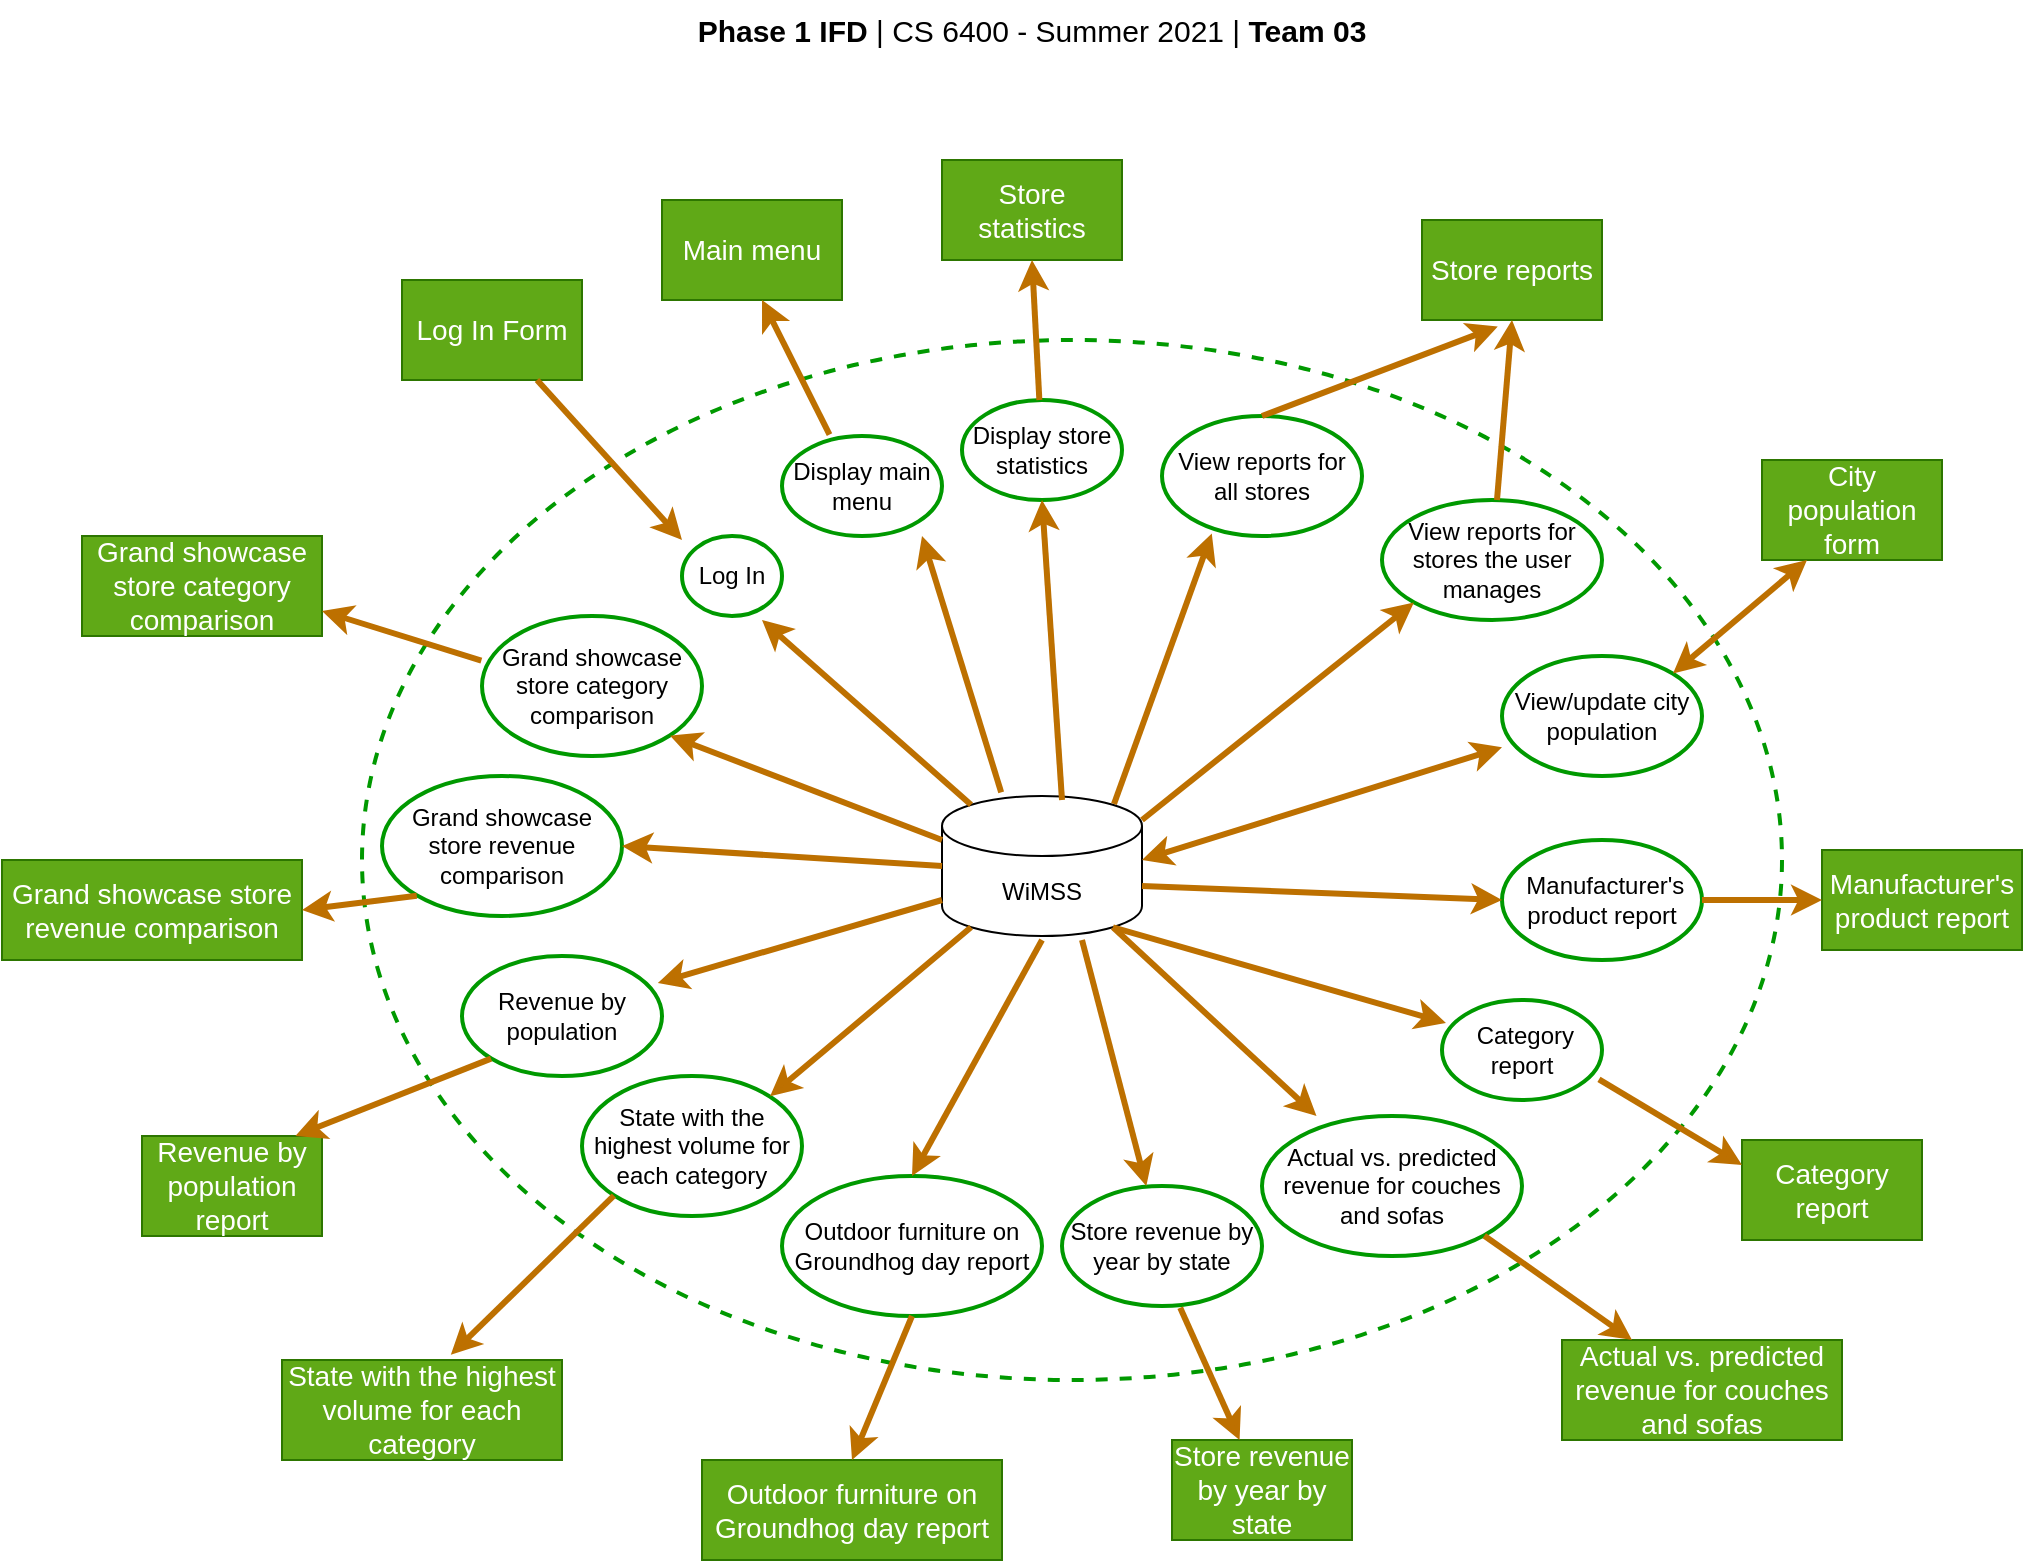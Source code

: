 <mxfile version="14.7.6" type="github">
  <diagram id="ces8d5t5yXuRhESEuvLp" name="Page-1">
    <mxGraphModel dx="1678" dy="805" grid="1" gridSize="10" guides="1" tooltips="1" connect="1" arrows="1" fold="1" page="1" pageScale="1" pageWidth="1100" pageHeight="850" math="0" shadow="0">
      <root>
        <mxCell id="0" />
        <mxCell id="1" parent="0" />
        <mxCell id="saFpu8oyCzzNO-HhyJlg-83" value="" style="ellipse;whiteSpace=wrap;html=1;fontSize=14;strokeColor=#009900;dashed=1;strokeWidth=2;fillColor=none;" vertex="1" parent="1">
          <mxGeometry x="200" y="190" width="710" height="520" as="geometry" />
        </mxCell>
        <mxCell id="saFpu8oyCzzNO-HhyJlg-1" value="WiMSS" style="shape=cylinder3;whiteSpace=wrap;html=1;boundedLbl=1;backgroundOutline=1;size=15;" vertex="1" parent="1">
          <mxGeometry x="490" y="418" width="100" height="70" as="geometry" />
        </mxCell>
        <mxCell id="saFpu8oyCzzNO-HhyJlg-2" value="Log In" style="strokeWidth=2;html=1;shape=mxgraph.flowchart.start_1;whiteSpace=wrap;strokeColor=#009900;" vertex="1" parent="1">
          <mxGeometry x="360" y="288" width="50" height="40" as="geometry" />
        </mxCell>
        <mxCell id="saFpu8oyCzzNO-HhyJlg-4" value="Display main menu" style="strokeWidth=2;html=1;shape=mxgraph.flowchart.start_1;whiteSpace=wrap;strokeColor=#009900;" vertex="1" parent="1">
          <mxGeometry x="410" y="238" width="80" height="50" as="geometry" />
        </mxCell>
        <mxCell id="saFpu8oyCzzNO-HhyJlg-5" value="Display store statistics" style="strokeWidth=2;html=1;shape=mxgraph.flowchart.start_1;whiteSpace=wrap;strokeColor=#009900;" vertex="1" parent="1">
          <mxGeometry x="500" y="220" width="80" height="50" as="geometry" />
        </mxCell>
        <mxCell id="saFpu8oyCzzNO-HhyJlg-6" value="View reports for all stores" style="strokeWidth=2;html=1;shape=mxgraph.flowchart.start_1;whiteSpace=wrap;strokeColor=#009900;" vertex="1" parent="1">
          <mxGeometry x="600" y="228" width="100" height="60" as="geometry" />
        </mxCell>
        <mxCell id="saFpu8oyCzzNO-HhyJlg-7" value="View/update city population" style="strokeWidth=2;html=1;shape=mxgraph.flowchart.start_1;whiteSpace=wrap;strokeColor=#009900;" vertex="1" parent="1">
          <mxGeometry x="770" y="348" width="100" height="60" as="geometry" />
        </mxCell>
        <mxCell id="saFpu8oyCzzNO-HhyJlg-8" value="&amp;nbsp;Manufacturer&#39;s product report" style="strokeWidth=2;html=1;shape=mxgraph.flowchart.start_1;whiteSpace=wrap;strokeColor=#009900;" vertex="1" parent="1">
          <mxGeometry x="770" y="440" width="100" height="60" as="geometry" />
        </mxCell>
        <mxCell id="saFpu8oyCzzNO-HhyJlg-9" value="&amp;nbsp;Category report" style="strokeWidth=2;html=1;shape=mxgraph.flowchart.start_1;whiteSpace=wrap;strokeColor=#009900;" vertex="1" parent="1">
          <mxGeometry x="740" y="520" width="80" height="50" as="geometry" />
        </mxCell>
        <mxCell id="saFpu8oyCzzNO-HhyJlg-10" value="Actual vs. predicted revenue for couches and sofas" style="strokeWidth=2;html=1;shape=mxgraph.flowchart.start_1;whiteSpace=wrap;strokeColor=#009900;" vertex="1" parent="1">
          <mxGeometry x="650" y="578" width="130" height="70" as="geometry" />
        </mxCell>
        <mxCell id="saFpu8oyCzzNO-HhyJlg-11" value="Store revenue by year by state" style="strokeWidth=2;html=1;shape=mxgraph.flowchart.start_1;whiteSpace=wrap;strokeColor=#009900;" vertex="1" parent="1">
          <mxGeometry x="550" y="613" width="100" height="60" as="geometry" />
        </mxCell>
        <mxCell id="saFpu8oyCzzNO-HhyJlg-12" value="Outdoor furniture on Groundhog day report" style="strokeWidth=2;html=1;shape=mxgraph.flowchart.start_1;whiteSpace=wrap;strokeColor=#009900;" vertex="1" parent="1">
          <mxGeometry x="410" y="608" width="130" height="70" as="geometry" />
        </mxCell>
        <mxCell id="saFpu8oyCzzNO-HhyJlg-13" value="State with the highest volume for each category" style="strokeWidth=2;html=1;shape=mxgraph.flowchart.start_1;whiteSpace=wrap;strokeColor=#009900;" vertex="1" parent="1">
          <mxGeometry x="310" y="558" width="110" height="70" as="geometry" />
        </mxCell>
        <mxCell id="saFpu8oyCzzNO-HhyJlg-14" value="Revenue by population" style="strokeWidth=2;html=1;shape=mxgraph.flowchart.start_1;whiteSpace=wrap;strokeColor=#009900;" vertex="1" parent="1">
          <mxGeometry x="250" y="498" width="100" height="60" as="geometry" />
        </mxCell>
        <mxCell id="saFpu8oyCzzNO-HhyJlg-15" value="Grand showcase store revenue comparison" style="strokeWidth=2;html=1;shape=mxgraph.flowchart.start_1;whiteSpace=wrap;strokeColor=#009900;" vertex="1" parent="1">
          <mxGeometry x="210" y="408" width="120" height="70" as="geometry" />
        </mxCell>
        <mxCell id="saFpu8oyCzzNO-HhyJlg-16" value="Grand showcase store category comparison" style="strokeWidth=2;html=1;shape=mxgraph.flowchart.start_1;whiteSpace=wrap;strokeColor=#009900;" vertex="1" parent="1">
          <mxGeometry x="260" y="328" width="110" height="70" as="geometry" />
        </mxCell>
        <mxCell id="saFpu8oyCzzNO-HhyJlg-17" value="View reports for stores the user manages" style="strokeWidth=2;html=1;shape=mxgraph.flowchart.start_1;whiteSpace=wrap;strokeColor=#009900;" vertex="1" parent="1">
          <mxGeometry x="710" y="270" width="110" height="60" as="geometry" />
        </mxCell>
        <mxCell id="saFpu8oyCzzNO-HhyJlg-18" value="&lt;b style=&quot;font-size: 15px;&quot;&gt;Phase 1 IFD&lt;/b&gt; | CS 6400 - Summer 2021 |&lt;b style=&quot;font-size: 15px;&quot;&gt; Team 03&lt;/b&gt;" style="rounded=1;whiteSpace=wrap;html=1;fontSize=15;strokeColor=none;" vertex="1" parent="1">
          <mxGeometry x="170" y="20" width="730" height="30" as="geometry" />
        </mxCell>
        <mxCell id="saFpu8oyCzzNO-HhyJlg-21" value="Log In Form" style="rounded=0;whiteSpace=wrap;html=1;fontSize=14;fillColor=#60a917;strokeColor=#2D7600;fontColor=#ffffff;" vertex="1" parent="1">
          <mxGeometry x="220" y="160" width="90" height="50" as="geometry" />
        </mxCell>
        <mxCell id="saFpu8oyCzzNO-HhyJlg-23" value="" style="endArrow=classic;html=1;fontSize=14;exitX=0.145;exitY=0;exitDx=0;exitDy=4.35;exitPerimeter=0;fillColor=#f0a30a;strokeColor=#BD7000;strokeWidth=3;" edge="1" parent="1" source="saFpu8oyCzzNO-HhyJlg-1">
          <mxGeometry width="50" height="50" relative="1" as="geometry">
            <mxPoint x="430" y="398" as="sourcePoint" />
            <mxPoint x="400" y="330" as="targetPoint" />
          </mxGeometry>
        </mxCell>
        <mxCell id="saFpu8oyCzzNO-HhyJlg-24" value="" style="endArrow=classic;html=1;fontSize=14;fillColor=#f0a30a;strokeColor=#BD7000;strokeWidth=3;exitX=0.75;exitY=1;exitDx=0;exitDy=0;" edge="1" parent="1" source="saFpu8oyCzzNO-HhyJlg-21">
          <mxGeometry width="50" height="50" relative="1" as="geometry">
            <mxPoint x="290" y="220" as="sourcePoint" />
            <mxPoint x="360" y="290" as="targetPoint" />
          </mxGeometry>
        </mxCell>
        <mxCell id="saFpu8oyCzzNO-HhyJlg-27" value="" style="endArrow=classic;html=1;fontSize=14;strokeColor=#BD7000;strokeWidth=3;fillColor=#f0a30a;entryX=0.5;entryY=1;entryDx=0;entryDy=0;entryPerimeter=0;" edge="1" parent="1" target="saFpu8oyCzzNO-HhyJlg-5">
          <mxGeometry width="50" height="50" relative="1" as="geometry">
            <mxPoint x="550" y="420" as="sourcePoint" />
            <mxPoint x="566" y="280" as="targetPoint" />
          </mxGeometry>
        </mxCell>
        <mxCell id="saFpu8oyCzzNO-HhyJlg-28" value="" style="endArrow=classic;html=1;fontSize=14;strokeColor=#BD7000;strokeWidth=3;fillColor=#f0a30a;exitX=0.296;exitY=-0.026;exitDx=0;exitDy=0;exitPerimeter=0;" edge="1" parent="1" source="saFpu8oyCzzNO-HhyJlg-1">
          <mxGeometry width="50" height="50" relative="1" as="geometry">
            <mxPoint x="520" y="400" as="sourcePoint" />
            <mxPoint x="480" y="288" as="targetPoint" />
          </mxGeometry>
        </mxCell>
        <mxCell id="saFpu8oyCzzNO-HhyJlg-33" value="" style="endArrow=classic;html=1;fontSize=14;strokeColor=#BD7000;strokeWidth=3;fillColor=#f0a30a;entryX=0.249;entryY=0.979;entryDx=0;entryDy=0;entryPerimeter=0;" edge="1" parent="1" target="saFpu8oyCzzNO-HhyJlg-6">
          <mxGeometry width="50" height="50" relative="1" as="geometry">
            <mxPoint x="576" y="422" as="sourcePoint" />
            <mxPoint x="650" y="280" as="targetPoint" />
          </mxGeometry>
        </mxCell>
        <mxCell id="saFpu8oyCzzNO-HhyJlg-34" style="edgeStyle=none;orthogonalLoop=1;jettySize=auto;html=1;entryX=0.602;entryY=0.008;entryDx=0;entryDy=0;entryPerimeter=0;fontSize=14;strokeColor=#BD7000;strokeWidth=3;fillColor=#f0a30a;" edge="1" parent="1" source="saFpu8oyCzzNO-HhyJlg-1" target="saFpu8oyCzzNO-HhyJlg-1">
          <mxGeometry relative="1" as="geometry" />
        </mxCell>
        <mxCell id="saFpu8oyCzzNO-HhyJlg-37" value="" style="endArrow=classic;html=1;fontSize=14;strokeColor=#BD7000;strokeWidth=3;fillColor=#f0a30a;entryX=0.145;entryY=0.855;entryDx=0;entryDy=0;entryPerimeter=0;" edge="1" parent="1" target="saFpu8oyCzzNO-HhyJlg-17">
          <mxGeometry width="50" height="50" relative="1" as="geometry">
            <mxPoint x="590" y="430" as="sourcePoint" />
            <mxPoint x="740" y="340" as="targetPoint" />
          </mxGeometry>
        </mxCell>
        <mxCell id="saFpu8oyCzzNO-HhyJlg-38" style="edgeStyle=none;orthogonalLoop=1;jettySize=auto;html=1;entryX=1;entryY=0;entryDx=0;entryDy=15;entryPerimeter=0;fontSize=14;strokeColor=#BD7000;strokeWidth=3;fillColor=#f0a30a;" edge="1" parent="1" source="saFpu8oyCzzNO-HhyJlg-1" target="saFpu8oyCzzNO-HhyJlg-1">
          <mxGeometry relative="1" as="geometry" />
        </mxCell>
        <mxCell id="saFpu8oyCzzNO-HhyJlg-39" value="" style="endArrow=classic;startArrow=classic;html=1;fontSize=14;strokeColor=#BD7000;strokeWidth=3;fillColor=#f0a30a;" edge="1" parent="1" target="saFpu8oyCzzNO-HhyJlg-7">
          <mxGeometry width="50" height="50" relative="1" as="geometry">
            <mxPoint x="590" y="450" as="sourcePoint" />
            <mxPoint x="650" y="390" as="targetPoint" />
          </mxGeometry>
        </mxCell>
        <mxCell id="saFpu8oyCzzNO-HhyJlg-40" style="edgeStyle=none;orthogonalLoop=1;jettySize=auto;html=1;entryX=1;entryY=0.5;entryDx=0;entryDy=0;entryPerimeter=0;fontSize=14;strokeColor=#BD7000;strokeWidth=3;fillColor=#f0a30a;" edge="1" parent="1" source="saFpu8oyCzzNO-HhyJlg-1" target="saFpu8oyCzzNO-HhyJlg-1">
          <mxGeometry relative="1" as="geometry" />
        </mxCell>
        <mxCell id="saFpu8oyCzzNO-HhyJlg-41" value="" style="endArrow=classic;html=1;fontSize=14;strokeColor=#BD7000;strokeWidth=3;fillColor=#f0a30a;exitX=1;exitY=0;exitDx=0;exitDy=45;exitPerimeter=0;entryX=0;entryY=0.5;entryDx=0;entryDy=0;entryPerimeter=0;" edge="1" parent="1" source="saFpu8oyCzzNO-HhyJlg-1" target="saFpu8oyCzzNO-HhyJlg-8">
          <mxGeometry width="50" height="50" relative="1" as="geometry">
            <mxPoint x="600" y="440" as="sourcePoint" />
            <mxPoint x="760" y="470" as="targetPoint" />
          </mxGeometry>
        </mxCell>
        <mxCell id="saFpu8oyCzzNO-HhyJlg-43" value="" style="endArrow=classic;html=1;fontSize=14;strokeColor=#BD7000;strokeWidth=3;fillColor=#f0a30a;entryX=0.025;entryY=0.229;entryDx=0;entryDy=0;entryPerimeter=0;exitX=0.855;exitY=1;exitDx=0;exitDy=-4.35;exitPerimeter=0;" edge="1" parent="1" source="saFpu8oyCzzNO-HhyJlg-1" target="saFpu8oyCzzNO-HhyJlg-9">
          <mxGeometry width="50" height="50" relative="1" as="geometry">
            <mxPoint x="560" y="538" as="sourcePoint" />
            <mxPoint x="610" y="488" as="targetPoint" />
          </mxGeometry>
        </mxCell>
        <mxCell id="saFpu8oyCzzNO-HhyJlg-44" value="" style="endArrow=classic;html=1;fontSize=14;strokeColor=#BD7000;strokeWidth=3;fillColor=#f0a30a;exitX=0.855;exitY=1;exitDx=0;exitDy=-4.35;exitPerimeter=0;" edge="1" parent="1" source="saFpu8oyCzzNO-HhyJlg-1" target="saFpu8oyCzzNO-HhyJlg-10">
          <mxGeometry width="50" height="50" relative="1" as="geometry">
            <mxPoint x="600" y="440" as="sourcePoint" />
            <mxPoint x="650" y="390" as="targetPoint" />
          </mxGeometry>
        </mxCell>
        <mxCell id="saFpu8oyCzzNO-HhyJlg-45" value="" style="endArrow=classic;html=1;fontSize=14;strokeColor=#BD7000;strokeWidth=3;fillColor=#f0a30a;" edge="1" parent="1" target="saFpu8oyCzzNO-HhyJlg-11">
          <mxGeometry width="50" height="50" relative="1" as="geometry">
            <mxPoint x="560" y="490" as="sourcePoint" />
            <mxPoint x="650" y="390" as="targetPoint" />
          </mxGeometry>
        </mxCell>
        <mxCell id="saFpu8oyCzzNO-HhyJlg-46" value="" style="endArrow=classic;html=1;fontSize=14;strokeColor=#BD7000;strokeWidth=3;fillColor=#f0a30a;entryX=0.5;entryY=0;entryDx=0;entryDy=0;entryPerimeter=0;" edge="1" parent="1" target="saFpu8oyCzzNO-HhyJlg-12">
          <mxGeometry width="50" height="50" relative="1" as="geometry">
            <mxPoint x="540" y="490" as="sourcePoint" />
            <mxPoint x="650" y="390" as="targetPoint" />
          </mxGeometry>
        </mxCell>
        <mxCell id="saFpu8oyCzzNO-HhyJlg-47" value="" style="endArrow=classic;html=1;fontSize=14;strokeColor=#BD7000;strokeWidth=3;fillColor=#f0a30a;exitX=0.145;exitY=1;exitDx=0;exitDy=-4.35;exitPerimeter=0;entryX=0.855;entryY=0.145;entryDx=0;entryDy=0;entryPerimeter=0;" edge="1" parent="1" source="saFpu8oyCzzNO-HhyJlg-1" target="saFpu8oyCzzNO-HhyJlg-13">
          <mxGeometry width="50" height="50" relative="1" as="geometry">
            <mxPoint x="600" y="440" as="sourcePoint" />
            <mxPoint x="650" y="390" as="targetPoint" />
          </mxGeometry>
        </mxCell>
        <mxCell id="saFpu8oyCzzNO-HhyJlg-48" value="" style="endArrow=classic;html=1;fontSize=14;strokeColor=#BD7000;strokeWidth=3;fillColor=#f0a30a;entryX=0.979;entryY=0.225;entryDx=0;entryDy=0;entryPerimeter=0;" edge="1" parent="1" target="saFpu8oyCzzNO-HhyJlg-14">
          <mxGeometry width="50" height="50" relative="1" as="geometry">
            <mxPoint x="490" y="470" as="sourcePoint" />
            <mxPoint x="650" y="390" as="targetPoint" />
          </mxGeometry>
        </mxCell>
        <mxCell id="saFpu8oyCzzNO-HhyJlg-49" value="" style="endArrow=classic;html=1;fontSize=14;strokeColor=#BD7000;strokeWidth=3;fillColor=#f0a30a;entryX=1;entryY=0.5;entryDx=0;entryDy=0;entryPerimeter=0;exitX=0;exitY=0.5;exitDx=0;exitDy=0;exitPerimeter=0;" edge="1" parent="1" source="saFpu8oyCzzNO-HhyJlg-1" target="saFpu8oyCzzNO-HhyJlg-15">
          <mxGeometry width="50" height="50" relative="1" as="geometry">
            <mxPoint x="600" y="440" as="sourcePoint" />
            <mxPoint x="650" y="390" as="targetPoint" />
          </mxGeometry>
        </mxCell>
        <mxCell id="saFpu8oyCzzNO-HhyJlg-50" value="" style="endArrow=classic;html=1;fontSize=14;strokeColor=#BD7000;strokeWidth=3;fillColor=#f0a30a;entryX=0.855;entryY=0.855;entryDx=0;entryDy=0;entryPerimeter=0;" edge="1" parent="1" target="saFpu8oyCzzNO-HhyJlg-16">
          <mxGeometry width="50" height="50" relative="1" as="geometry">
            <mxPoint x="490" y="440" as="sourcePoint" />
            <mxPoint x="650" y="390" as="targetPoint" />
          </mxGeometry>
        </mxCell>
        <mxCell id="saFpu8oyCzzNO-HhyJlg-51" style="edgeStyle=none;orthogonalLoop=1;jettySize=auto;html=1;entryX=0;entryY=0;entryDx=0;entryDy=25;entryPerimeter=0;fontSize=14;strokeColor=#BD7000;strokeWidth=3;fillColor=#f0a30a;" edge="1" parent="1" source="saFpu8oyCzzNO-HhyJlg-1" target="saFpu8oyCzzNO-HhyJlg-1">
          <mxGeometry relative="1" as="geometry" />
        </mxCell>
        <mxCell id="saFpu8oyCzzNO-HhyJlg-52" value="Main menu" style="rounded=0;whiteSpace=wrap;html=1;fontSize=14;fillColor=#60a917;strokeColor=#2D7600;fontColor=#ffffff;" vertex="1" parent="1">
          <mxGeometry x="350" y="120" width="90" height="50" as="geometry" />
        </mxCell>
        <mxCell id="saFpu8oyCzzNO-HhyJlg-53" value="" style="endArrow=classic;html=1;fontSize=14;strokeColor=#BD7000;strokeWidth=3;fillColor=#f0a30a;exitX=0.297;exitY=-0.013;exitDx=0;exitDy=0;exitPerimeter=0;" edge="1" parent="1" source="saFpu8oyCzzNO-HhyJlg-4">
          <mxGeometry width="50" height="50" relative="1" as="geometry">
            <mxPoint x="350" y="220" as="sourcePoint" />
            <mxPoint x="400" y="170" as="targetPoint" />
          </mxGeometry>
        </mxCell>
        <mxCell id="saFpu8oyCzzNO-HhyJlg-54" value="Store statistics" style="rounded=0;whiteSpace=wrap;html=1;fontSize=14;fillColor=#60a917;strokeColor=#2D7600;fontColor=#ffffff;" vertex="1" parent="1">
          <mxGeometry x="490" y="100" width="90" height="50" as="geometry" />
        </mxCell>
        <mxCell id="saFpu8oyCzzNO-HhyJlg-55" value="" style="endArrow=classic;html=1;fontSize=14;strokeColor=#BD7000;strokeWidth=3;fillColor=#f0a30a;entryX=0.5;entryY=1;entryDx=0;entryDy=0;" edge="1" parent="1" source="saFpu8oyCzzNO-HhyJlg-5" target="saFpu8oyCzzNO-HhyJlg-54">
          <mxGeometry width="50" height="50" relative="1" as="geometry">
            <mxPoint x="600" y="430" as="sourcePoint" />
            <mxPoint x="650" y="380" as="targetPoint" />
          </mxGeometry>
        </mxCell>
        <mxCell id="saFpu8oyCzzNO-HhyJlg-56" value="Store reports" style="rounded=0;whiteSpace=wrap;html=1;fontSize=14;fillColor=#60a917;strokeColor=#2D7600;fontColor=#ffffff;" vertex="1" parent="1">
          <mxGeometry x="730" y="130" width="90" height="50" as="geometry" />
        </mxCell>
        <mxCell id="saFpu8oyCzzNO-HhyJlg-57" value="" style="endArrow=classic;html=1;fontSize=14;strokeColor=#BD7000;strokeWidth=3;fillColor=#f0a30a;entryX=0.421;entryY=1.065;entryDx=0;entryDy=0;entryPerimeter=0;exitX=0.5;exitY=0;exitDx=0;exitDy=0;exitPerimeter=0;" edge="1" parent="1" source="saFpu8oyCzzNO-HhyJlg-6" target="saFpu8oyCzzNO-HhyJlg-56">
          <mxGeometry width="50" height="50" relative="1" as="geometry">
            <mxPoint x="600" y="440" as="sourcePoint" />
            <mxPoint x="650" y="390" as="targetPoint" />
          </mxGeometry>
        </mxCell>
        <mxCell id="saFpu8oyCzzNO-HhyJlg-58" value="" style="endArrow=classic;html=1;fontSize=14;strokeColor=#BD7000;strokeWidth=3;fillColor=#f0a30a;entryX=0.5;entryY=1;entryDx=0;entryDy=0;" edge="1" parent="1" source="saFpu8oyCzzNO-HhyJlg-17" target="saFpu8oyCzzNO-HhyJlg-56">
          <mxGeometry width="50" height="50" relative="1" as="geometry">
            <mxPoint x="600" y="440" as="sourcePoint" />
            <mxPoint x="650" y="390" as="targetPoint" />
          </mxGeometry>
        </mxCell>
        <mxCell id="saFpu8oyCzzNO-HhyJlg-59" value="City population form" style="rounded=0;whiteSpace=wrap;html=1;fontSize=14;fillColor=#60a917;strokeColor=#2D7600;fontColor=#ffffff;" vertex="1" parent="1">
          <mxGeometry x="900" y="250" width="90" height="50" as="geometry" />
        </mxCell>
        <mxCell id="saFpu8oyCzzNO-HhyJlg-60" value="" style="endArrow=classic;startArrow=classic;html=1;fontSize=14;strokeColor=#BD7000;strokeWidth=3;fillColor=#f0a30a;entryX=0.25;entryY=1;entryDx=0;entryDy=0;exitX=0.855;exitY=0.145;exitDx=0;exitDy=0;exitPerimeter=0;" edge="1" parent="1" source="saFpu8oyCzzNO-HhyJlg-7" target="saFpu8oyCzzNO-HhyJlg-59">
          <mxGeometry width="50" height="50" relative="1" as="geometry">
            <mxPoint x="600" y="430" as="sourcePoint" />
            <mxPoint x="650" y="380" as="targetPoint" />
          </mxGeometry>
        </mxCell>
        <mxCell id="saFpu8oyCzzNO-HhyJlg-61" value="Manufacturer&#39;s product report" style="rounded=0;whiteSpace=wrap;html=1;fontSize=14;fillColor=#60a917;strokeColor=#2D7600;fontColor=#ffffff;" vertex="1" parent="1">
          <mxGeometry x="930" y="445" width="100" height="50" as="geometry" />
        </mxCell>
        <mxCell id="saFpu8oyCzzNO-HhyJlg-62" value="" style="endArrow=classic;html=1;fontSize=14;strokeColor=#BD7000;strokeWidth=3;fillColor=#f0a30a;entryX=0;entryY=0.5;entryDx=0;entryDy=0;exitX=1;exitY=0.5;exitDx=0;exitDy=0;exitPerimeter=0;" edge="1" parent="1" source="saFpu8oyCzzNO-HhyJlg-8" target="saFpu8oyCzzNO-HhyJlg-61">
          <mxGeometry width="50" height="50" relative="1" as="geometry">
            <mxPoint x="600" y="430" as="sourcePoint" />
            <mxPoint x="650" y="380" as="targetPoint" />
          </mxGeometry>
        </mxCell>
        <mxCell id="saFpu8oyCzzNO-HhyJlg-63" value="Category report" style="rounded=0;whiteSpace=wrap;html=1;fontSize=14;fillColor=#60a917;strokeColor=#2D7600;fontColor=#ffffff;" vertex="1" parent="1">
          <mxGeometry x="890" y="590" width="90" height="50" as="geometry" />
        </mxCell>
        <mxCell id="saFpu8oyCzzNO-HhyJlg-64" value="Actual vs. predicted revenue for couches and sofas" style="rounded=0;whiteSpace=wrap;html=1;fontSize=14;fillColor=#60a917;strokeColor=#2D7600;fontColor=#ffffff;" vertex="1" parent="1">
          <mxGeometry x="800" y="690" width="140" height="50" as="geometry" />
        </mxCell>
        <mxCell id="saFpu8oyCzzNO-HhyJlg-65" value="Store revenue by year by state" style="rounded=0;whiteSpace=wrap;html=1;fontSize=14;fillColor=#60a917;strokeColor=#2D7600;fontColor=#ffffff;" vertex="1" parent="1">
          <mxGeometry x="605" y="740" width="90" height="50" as="geometry" />
        </mxCell>
        <mxCell id="saFpu8oyCzzNO-HhyJlg-66" value="Outdoor furniture on Groundhog day report" style="rounded=0;whiteSpace=wrap;html=1;fontSize=14;fillColor=#60a917;strokeColor=#2D7600;fontColor=#ffffff;" vertex="1" parent="1">
          <mxGeometry x="370" y="750" width="150" height="50" as="geometry" />
        </mxCell>
        <mxCell id="saFpu8oyCzzNO-HhyJlg-67" value="State with the highest volume for each category" style="rounded=0;whiteSpace=wrap;html=1;fontSize=14;fillColor=#60a917;strokeColor=#2D7600;fontColor=#ffffff;" vertex="1" parent="1">
          <mxGeometry x="160" y="700" width="140" height="50" as="geometry" />
        </mxCell>
        <mxCell id="saFpu8oyCzzNO-HhyJlg-68" value="Revenue by population report" style="rounded=0;whiteSpace=wrap;html=1;fontSize=14;fillColor=#60a917;strokeColor=#2D7600;fontColor=#ffffff;" vertex="1" parent="1">
          <mxGeometry x="90" y="588" width="90" height="50" as="geometry" />
        </mxCell>
        <mxCell id="saFpu8oyCzzNO-HhyJlg-69" value="Grand showcase store revenue comparison" style="rounded=0;whiteSpace=wrap;html=1;fontSize=14;fillColor=#60a917;strokeColor=#2D7600;fontColor=#ffffff;" vertex="1" parent="1">
          <mxGeometry x="20" y="450" width="150" height="50" as="geometry" />
        </mxCell>
        <mxCell id="saFpu8oyCzzNO-HhyJlg-70" value="Grand showcase store category comparison" style="rounded=0;whiteSpace=wrap;html=1;fontSize=14;fillColor=#60a917;strokeColor=#2D7600;fontColor=#ffffff;" vertex="1" parent="1">
          <mxGeometry x="60" y="288" width="120" height="50" as="geometry" />
        </mxCell>
        <mxCell id="saFpu8oyCzzNO-HhyJlg-71" value="" style="endArrow=classic;html=1;fontSize=14;strokeColor=#BD7000;strokeWidth=3;fillColor=#f0a30a;entryX=1;entryY=0.75;entryDx=0;entryDy=0;exitX=-0.003;exitY=0.318;exitDx=0;exitDy=0;exitPerimeter=0;" edge="1" parent="1" source="saFpu8oyCzzNO-HhyJlg-16" target="saFpu8oyCzzNO-HhyJlg-70">
          <mxGeometry width="50" height="50" relative="1" as="geometry">
            <mxPoint x="600" y="500" as="sourcePoint" />
            <mxPoint x="650" y="450" as="targetPoint" />
          </mxGeometry>
        </mxCell>
        <mxCell id="saFpu8oyCzzNO-HhyJlg-72" value="" style="endArrow=classic;html=1;fontSize=14;strokeColor=#BD7000;strokeWidth=3;fillColor=#f0a30a;entryX=1;entryY=0.5;entryDx=0;entryDy=0;exitX=0.145;exitY=0.855;exitDx=0;exitDy=0;exitPerimeter=0;" edge="1" parent="1" source="saFpu8oyCzzNO-HhyJlg-15" target="saFpu8oyCzzNO-HhyJlg-69">
          <mxGeometry width="50" height="50" relative="1" as="geometry">
            <mxPoint x="600" y="500" as="sourcePoint" />
            <mxPoint x="650" y="450" as="targetPoint" />
          </mxGeometry>
        </mxCell>
        <mxCell id="saFpu8oyCzzNO-HhyJlg-73" value="" style="endArrow=classic;html=1;fontSize=14;strokeColor=#BD7000;strokeWidth=3;fillColor=#f0a30a;entryX=0.852;entryY=-0.001;entryDx=0;entryDy=0;entryPerimeter=0;exitX=0.145;exitY=0.855;exitDx=0;exitDy=0;exitPerimeter=0;" edge="1" parent="1" source="saFpu8oyCzzNO-HhyJlg-14" target="saFpu8oyCzzNO-HhyJlg-68">
          <mxGeometry width="50" height="50" relative="1" as="geometry">
            <mxPoint x="600" y="500" as="sourcePoint" />
            <mxPoint x="650" y="450" as="targetPoint" />
          </mxGeometry>
        </mxCell>
        <mxCell id="saFpu8oyCzzNO-HhyJlg-74" value="" style="endArrow=classic;html=1;fontSize=14;strokeColor=#BD7000;strokeWidth=3;fillColor=#f0a30a;entryX=0.603;entryY=-0.053;entryDx=0;entryDy=0;entryPerimeter=0;exitX=0.145;exitY=0.855;exitDx=0;exitDy=0;exitPerimeter=0;" edge="1" parent="1" source="saFpu8oyCzzNO-HhyJlg-13" target="saFpu8oyCzzNO-HhyJlg-67">
          <mxGeometry width="50" height="50" relative="1" as="geometry">
            <mxPoint x="600" y="500" as="sourcePoint" />
            <mxPoint x="650" y="450" as="targetPoint" />
          </mxGeometry>
        </mxCell>
        <mxCell id="saFpu8oyCzzNO-HhyJlg-79" value="" style="endArrow=classic;html=1;fontSize=14;strokeColor=#BD7000;strokeWidth=3;fillColor=#f0a30a;exitX=0.5;exitY=1;exitDx=0;exitDy=0;exitPerimeter=0;entryX=0.5;entryY=0;entryDx=0;entryDy=0;" edge="1" parent="1" source="saFpu8oyCzzNO-HhyJlg-12" target="saFpu8oyCzzNO-HhyJlg-66">
          <mxGeometry width="50" height="50" relative="1" as="geometry">
            <mxPoint x="600" y="500" as="sourcePoint" />
            <mxPoint x="650" y="450" as="targetPoint" />
          </mxGeometry>
        </mxCell>
        <mxCell id="saFpu8oyCzzNO-HhyJlg-80" value="" style="endArrow=classic;html=1;fontSize=14;strokeColor=#BD7000;strokeWidth=3;fillColor=#f0a30a;exitX=0.591;exitY=1.014;exitDx=0;exitDy=0;exitPerimeter=0;" edge="1" parent="1" source="saFpu8oyCzzNO-HhyJlg-11" target="saFpu8oyCzzNO-HhyJlg-65">
          <mxGeometry width="50" height="50" relative="1" as="geometry">
            <mxPoint x="600" y="500" as="sourcePoint" />
            <mxPoint x="650" y="450" as="targetPoint" />
          </mxGeometry>
        </mxCell>
        <mxCell id="saFpu8oyCzzNO-HhyJlg-81" value="" style="endArrow=classic;html=1;fontSize=14;strokeColor=#BD7000;strokeWidth=3;fillColor=#f0a30a;entryX=0.25;entryY=0;entryDx=0;entryDy=0;exitX=0.855;exitY=0.855;exitDx=0;exitDy=0;exitPerimeter=0;" edge="1" parent="1" source="saFpu8oyCzzNO-HhyJlg-10" target="saFpu8oyCzzNO-HhyJlg-64">
          <mxGeometry width="50" height="50" relative="1" as="geometry">
            <mxPoint x="600" y="500" as="sourcePoint" />
            <mxPoint x="650" y="450" as="targetPoint" />
          </mxGeometry>
        </mxCell>
        <mxCell id="saFpu8oyCzzNO-HhyJlg-82" value="" style="endArrow=classic;html=1;fontSize=14;strokeColor=#BD7000;strokeWidth=3;fillColor=#f0a30a;entryX=0;entryY=0.25;entryDx=0;entryDy=0;exitX=0.981;exitY=0.794;exitDx=0;exitDy=0;exitPerimeter=0;" edge="1" parent="1" source="saFpu8oyCzzNO-HhyJlg-9" target="saFpu8oyCzzNO-HhyJlg-63">
          <mxGeometry width="50" height="50" relative="1" as="geometry">
            <mxPoint x="600" y="500" as="sourcePoint" />
            <mxPoint x="650" y="450" as="targetPoint" />
          </mxGeometry>
        </mxCell>
      </root>
    </mxGraphModel>
  </diagram>
</mxfile>
